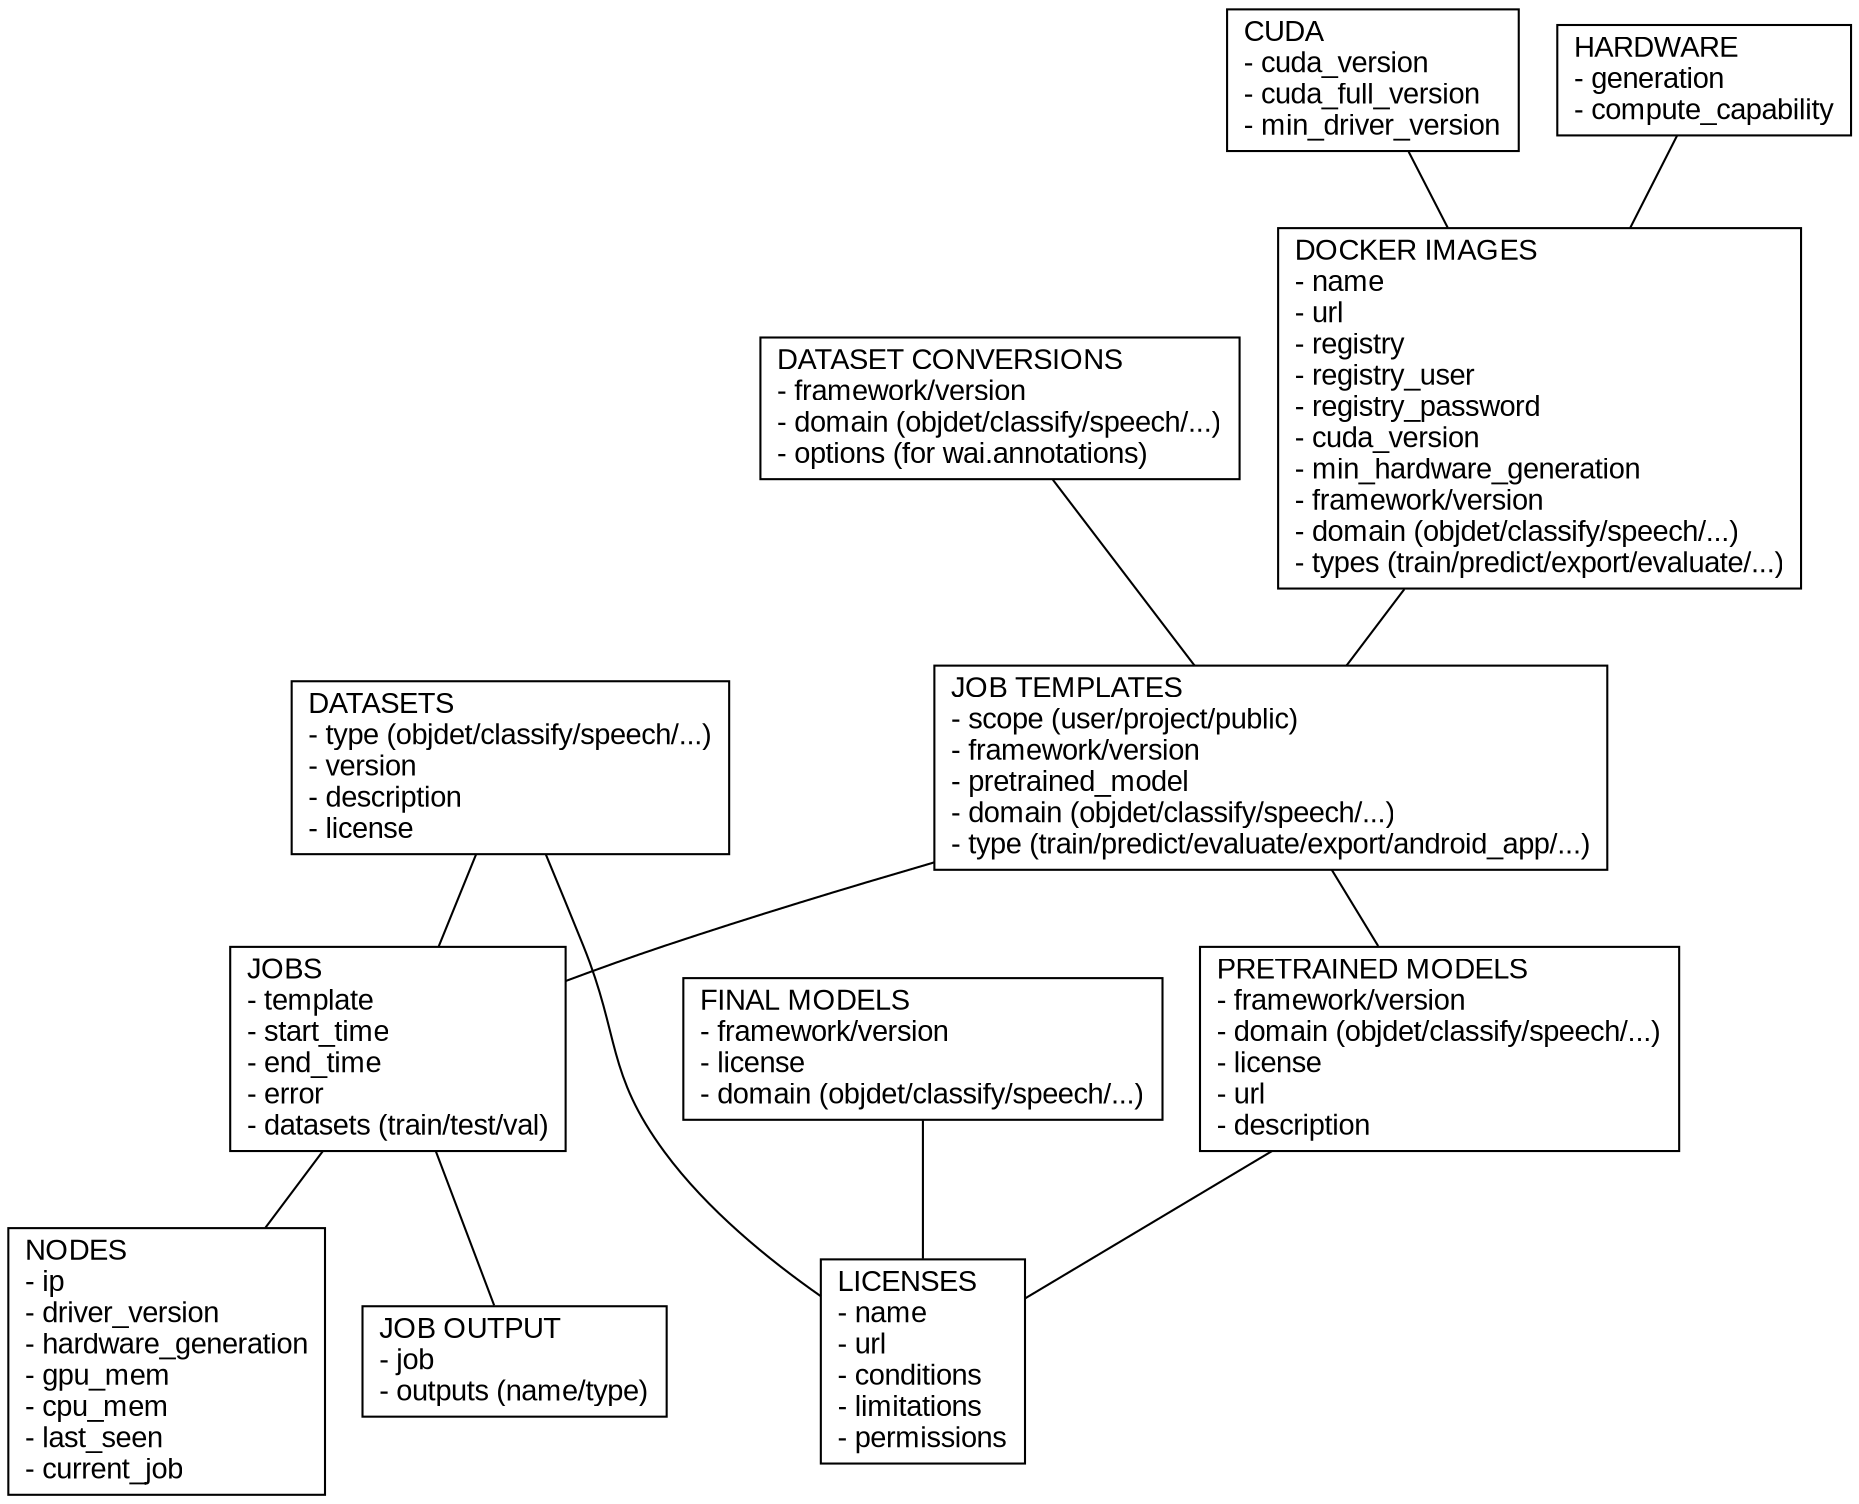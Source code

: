 graph {

  node [shape=record fontname=Arial];

  cuda [label = "CUDA\l- cuda_version\l- cuda_full_version\l- min_driver_version"];
  hardware [label = "HARDWARE\l- generation\l- compute_capability"];
  licenses [label = "LICENSES\l- name\l- url\l- conditions\l- limitations\l- permissions"];
  datasets [label = "DATASETS\l- type (objdet/classify/speech/...)\l- version\l- description\l- license\l"];
  dataset_conversions [label = "DATASET CONVERSIONS\l- framework/version\l- domain (objdet/classify/speech/...)\l- options (for wai.annotations)\l"];
  pretrained_models [label = "PRETRAINED MODELS\l- framework/version\l- domain (objdet/classify/speech/...)\l- license\l- url\l- description\l"];
  final_models [label = "FINAL MODELS\l- framework/version\l- license\l- domain (objdet/classify/speech/...)"];
  nodes [label = "NODES\l- ip\l- driver_version\l- hardware_generation\l- gpu_mem\l- cpu_mem\l- last_seen\l- current_job\l"];
  jobs [label = "JOBS\l- template\l- start_time\l- end_time\l- error\l- datasets (train/test/val)\l"];
  job_templates [label = "JOB TEMPLATES\l- scope (user/project/public)\l- framework/version\l- pretrained_model\l- domain (objdet/classify/speech/...)\l- type (train/predict/evaluate/export/android_app/...)"];
  job_output [label = "JOB OUTPUT\l- job\l- outputs (name/type)\l"];
  //job_visualization [label = "JOB VISUALIZATION\l- job\l- template\l"];
  //job_visualization_templates [label = "JOB VISUALIZATION TEMPLATES\leg Tensorboard"];
  docker_images [label = "DOCKER IMAGES\l- name\l- url\l- registry\l- registry_user\l- registry_password\l- cuda_version\l- min_hardware_generation\l- framework/version\l- domain (objdet/classify/speech/...)\l- types (train/predict/export/evaluate/...)"];
  //temp_downloads [label = "TEMP DOWNLOADS"];

  cuda -- docker_images;
  hardware -- docker_images;
  datasets -- licenses;
  datasets -- jobs;
  pretrained_models -- licenses;
  final_models -- licenses;
  job_templates -- jobs;
  jobs -- job_output;
  jobs -- nodes;
  //job_output -- job_visualization;
  //job_visualization_templates -- job_visualization;
  //job_visualization_templates -- docker_images;
  docker_images -- job_templates;
  dataset_conversions -- job_templates;
  job_templates -- pretrained_models;
}
